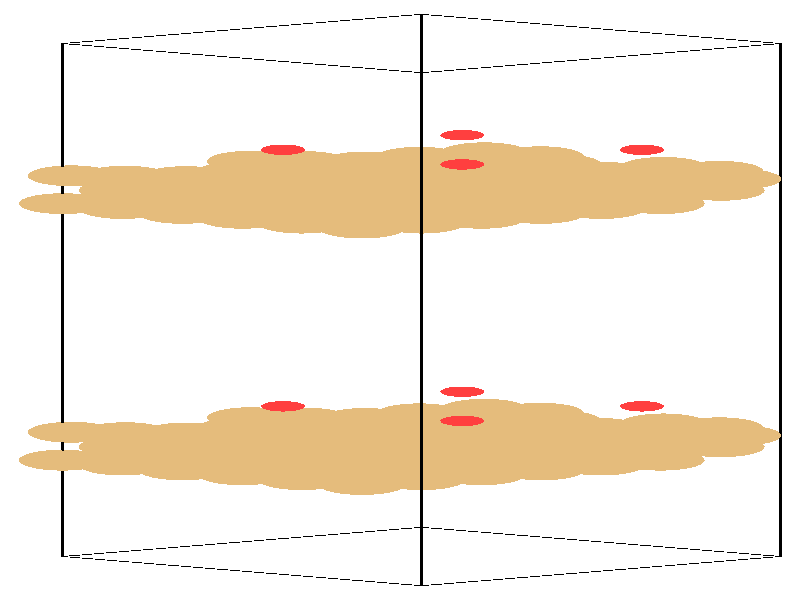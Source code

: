 #include "colors.inc"
#include "finish.inc"

global_settings {assumed_gamma 1 max_trace_level 6}
background {color White}
camera {orthographic
  right -24.14*x up 76.08*y
  direction 1.00*z
  location <0,0,50.00> look_at <0,0,0>}
light_source {<  2.00,   3.00,  40.00> color White
  area_light <0.70, 0, 0>, <0, 0.70, 0>, 3, 3
  adaptive 1 jitter}

#declare simple = finish {phong 0.7}
#declare pale = finish {ambient .5 diffuse .85 roughness .001 specular 0.200 }
#declare intermediate = finish {ambient 0.3 diffuse 0.6 specular 0.10 roughness 0.04 }
#declare vmd = finish {ambient .0 diffuse .65 phong 0.1 phong_size 40. specular 0.500 }
#declare jmol = finish {ambient .2 diffuse .6 specular 1 roughness .001 metallic}
#declare ase2 = finish {ambient 0.05 brilliance 3 diffuse 0.6 metallic specular 0.70 roughness 0.04 reflection 0.15}
#declare ase3 = finish {ambient .15 brilliance 2 diffuse .6 metallic specular 1. roughness .001 reflection .0}
#declare glass = finish {ambient .05 diffuse .3 specular 1. roughness .001}
#declare glass2 = finish {ambient .0 diffuse .3 specular 1. reflection .25 roughness .001}
#declare Rcell = 0.050;
#declare Rbond = 0.100;

#macro atom(LOC, R, COL, TRANS, FIN)
  sphere{LOC, R texture{pigment{color COL transmit TRANS} finish{FIN}}}
#end
#macro constrain(LOC, R, COL, TRANS FIN)
union{torus{R, Rcell rotate 45*z texture{pigment{color COL transmit TRANS} finish{FIN}}}
      torus{R, Rcell rotate -45*z texture{pigment{color COL transmit TRANS} finish{FIN}}}
      translate LOC}
#end

cylinder {<-10.18, -32.52, -33.83>, <  0.65, -36.23, -23.65>, Rcell pigment {Black}}
cylinder {<  0.65, -28.82, -44.00>, < 11.48, -32.52, -33.83>, Rcell pigment {Black}}
cylinder {<  0.65,  36.23, -20.33>, < 11.48,  32.52, -10.15>, Rcell pigment {Black}}
cylinder {<-10.18,  32.52, -10.15>, <  0.65,  28.82,   0.03>, Rcell pigment {Black}}
cylinder {<-10.18, -32.52, -33.83>, <  0.65, -28.82, -44.00>, Rcell pigment {Black}}
cylinder {<  0.65, -36.23, -23.65>, < 11.48, -32.52, -33.83>, Rcell pigment {Black}}
cylinder {<  0.65,  28.82,   0.03>, < 11.48,  32.52, -10.15>, Rcell pigment {Black}}
cylinder {<-10.18,  32.52, -10.15>, <  0.65,  36.23, -20.33>, Rcell pigment {Black}}
cylinder {<-10.18, -32.52, -33.83>, <-10.18,  32.52, -10.15>, Rcell pigment {Black}}
cylinder {<  0.65, -36.23, -23.65>, <  0.65,  28.82,   0.03>, Rcell pigment {Black}}
cylinder {< 11.48, -32.52, -33.83>, < 11.48,  32.52, -10.15>, Rcell pigment {Black}}
cylinder {<  0.65, -28.82, -44.00>, <  0.65,  36.23, -20.33>, Rcell pigment {Black}}
atom(<-10.18, -20.31, -29.38>, 1.32, rgb <0.78, 0.50, 0.20>, 0.0, ase3) // #0 
atom(< -8.37, -20.92, -27.68>, 1.32, rgb <0.78, 0.50, 0.20>, 0.0, ase3) // #1 
atom(< -6.57, -21.54, -25.99>, 1.32, rgb <0.78, 0.50, 0.20>, 0.0, ase3) // #2 
atom(< -8.37, -19.69, -31.08>, 1.32, rgb <0.78, 0.50, 0.20>, 0.0, ase3) // #3 
atom(< -6.57, -20.31, -29.38>, 1.32, rgb <0.78, 0.50, 0.20>, 0.0, ase3) // #4 
atom(< -4.76, -20.92, -27.68>, 1.32, rgb <0.78, 0.50, 0.20>, 0.0, ase3) // #5 
atom(< -6.57, -19.07, -32.77>, 1.32, rgb <0.78, 0.50, 0.20>, 0.0, ase3) // #6 
atom(< -4.76, -19.69, -31.08>, 1.32, rgb <0.78, 0.50, 0.20>, 0.0, ase3) // #7 
atom(< -2.96, -20.31, -29.38>, 1.32, rgb <0.78, 0.50, 0.20>, 0.0, ase3) // #8 
atom(< -8.37, -18.61, -28.76>, 1.32, rgb <0.78, 0.50, 0.20>, 0.0, ase3) // #9 
atom(< -6.57, -19.23, -27.07>, 1.32, rgb <0.78, 0.50, 0.20>, 0.0, ase3) // #10 
atom(< -4.76, -19.85, -25.37>, 1.32, rgb <0.78, 0.50, 0.20>, 0.0, ase3) // #11 
atom(< -6.57, -17.99, -30.46>, 1.32, rgb <0.78, 0.50, 0.20>, 0.0, ase3) // #12 
atom(< -4.76, -18.61, -28.76>, 1.32, rgb <0.78, 0.50, 0.20>, 0.0, ase3) // #13 
atom(< -2.96, -19.23, -27.07>, 1.32, rgb <0.78, 0.50, 0.20>, 0.0, ase3) // #14 
atom(< -4.76, -17.38, -32.15>, 1.32, rgb <0.78, 0.50, 0.20>, 0.0, ase3) // #15 
atom(< -2.96, -17.99, -30.46>, 1.32, rgb <0.78, 0.50, 0.20>, 0.0, ase3) // #16 
atom(< -1.15, -18.61, -28.76>, 1.32, rgb <0.78, 0.50, 0.20>, 0.0, ase3) // #17 
atom(< -9.91, -16.77, -28.22>, 1.32, rgb <0.78, 0.50, 0.20>, 0.0, ase3) // #18 
atom(<  2.54, -13.86, -36.35>, 1.32, rgb <0.78, 0.50, 0.20>, 0.0, ase3) // #19 
atom(<  4.23, -14.35, -34.73>, 1.32, rgb <0.78, 0.50, 0.20>, 0.0, ase3) // #20 
atom(< -8.29, -16.82, -29.15>, 1.32, rgb <0.78, 0.50, 0.20>, 0.0, ase3) // #21 
atom(< -6.46, -16.87, -27.84>, 1.32, rgb <0.78, 0.50, 0.20>, 0.0, ase3) // #22 
atom(< -4.59, -17.60, -26.35>, 1.32, rgb <0.78, 0.50, 0.20>, 0.0, ase3) // #23 
atom(<  4.76, -19.04, -22.14>, 1.32, rgb <0.78, 0.50, 0.20>, 0.0, ase3) // #24 
atom(< -4.82, -16.28, -30.01>, 1.32, rgb <0.78, 0.50, 0.20>, 0.0, ase3) // #25 
atom(< -3.04, -16.98, -28.28>, 1.32, rgb <0.78, 0.50, 0.20>, 0.0, ase3) // #26 
atom(<  1.88, -11.63, -36.30>, 0.66, rgb <1.00, 0.05, 0.05>, 0.0, ase3) // #27 
atom(< -1.27, -19.03, -25.92>, 0.76, rgb <0.56, 0.56, 0.56>, 0.0, ase3) // #28 
atom(<-10.18,  12.22, -17.54>, 1.32, rgb <0.78, 0.50, 0.20>, 0.0, ase3) // #29 
atom(< -8.37,  11.60, -15.85>, 1.32, rgb <0.78, 0.50, 0.20>, 0.0, ase3) // #30 
atom(< -6.57,  10.98, -14.15>, 1.32, rgb <0.78, 0.50, 0.20>, 0.0, ase3) // #31 
atom(< -8.37,  12.83, -19.24>, 1.32, rgb <0.78, 0.50, 0.20>, 0.0, ase3) // #32 
atom(< -6.57,  12.22, -17.54>, 1.32, rgb <0.78, 0.50, 0.20>, 0.0, ase3) // #33 
atom(< -4.76,  11.60, -15.85>, 1.32, rgb <0.78, 0.50, 0.20>, 0.0, ase3) // #34 
atom(< -6.57,  13.45, -20.93>, 1.32, rgb <0.78, 0.50, 0.20>, 0.0, ase3) // #35 
atom(< -4.76,  12.83, -19.24>, 1.32, rgb <0.78, 0.50, 0.20>, 0.0, ase3) // #36 
atom(< -2.96,  12.22, -17.54>, 1.32, rgb <0.78, 0.50, 0.20>, 0.0, ase3) // #37 
atom(< -8.37,  13.91, -16.92>, 1.32, rgb <0.78, 0.50, 0.20>, 0.0, ase3) // #38 
atom(< -6.57,  13.29, -15.23>, 1.32, rgb <0.78, 0.50, 0.20>, 0.0, ase3) // #39 
atom(< -4.76,  12.68, -13.53>, 1.32, rgb <0.78, 0.50, 0.20>, 0.0, ase3) // #40 
atom(< -6.57,  14.53, -18.62>, 1.32, rgb <0.78, 0.50, 0.20>, 0.0, ase3) // #41 
atom(< -4.76,  13.91, -16.92>, 1.32, rgb <0.78, 0.50, 0.20>, 0.0, ase3) // #42 
atom(< -2.96,  13.29, -15.23>, 1.32, rgb <0.78, 0.50, 0.20>, 0.0, ase3) // #43 
atom(< -4.76,  15.15, -20.32>, 1.32, rgb <0.78, 0.50, 0.20>, 0.0, ase3) // #44 
atom(< -2.96,  14.53, -18.62>, 1.32, rgb <0.78, 0.50, 0.20>, 0.0, ase3) // #45 
atom(< -1.15,  13.91, -16.92>, 1.32, rgb <0.78, 0.50, 0.20>, 0.0, ase3) // #46 
atom(< -9.91,  15.75, -16.38>, 1.32, rgb <0.78, 0.50, 0.20>, 0.0, ase3) // #47 
atom(<  2.54,  18.67, -24.51>, 1.32, rgb <0.78, 0.50, 0.20>, 0.0, ase3) // #48 
atom(<  4.23,  18.17, -22.89>, 1.32, rgb <0.78, 0.50, 0.20>, 0.0, ase3) // #49 
atom(< -8.29,  15.70, -17.32>, 1.32, rgb <0.78, 0.50, 0.20>, 0.0, ase3) // #50 
atom(< -6.46,  15.65, -16.01>, 1.32, rgb <0.78, 0.50, 0.20>, 0.0, ase3) // #51 
atom(< -4.59,  14.93, -14.51>, 1.32, rgb <0.78, 0.50, 0.20>, 0.0, ase3) // #52 
atom(<  4.76,  13.49, -10.30>, 1.32, rgb <0.78, 0.50, 0.20>, 0.0, ase3) // #53 
atom(< -4.82,  16.24, -18.17>, 1.32, rgb <0.78, 0.50, 0.20>, 0.0, ase3) // #54 
atom(< -3.04,  15.55, -16.44>, 1.32, rgb <0.78, 0.50, 0.20>, 0.0, ase3) // #55 
atom(<  1.88,  20.90, -24.47>, 0.66, rgb <1.00, 0.05, 0.05>, 0.0, ase3) // #56 
atom(< -1.27,  13.49, -14.08>, 0.76, rgb <0.56, 0.56, 0.56>, 0.0, ase3) // #57 
atom(< -4.76, -18.45, -34.47>, 1.32, rgb <0.78, 0.50, 0.20>, 0.0, ase3) // #58 
atom(< -2.96, -19.07, -32.77>, 1.32, rgb <0.78, 0.50, 0.20>, 0.0, ase3) // #59 
atom(< -1.15, -19.69, -31.08>, 1.32, rgb <0.78, 0.50, 0.20>, 0.0, ase3) // #60 
atom(< -2.96, -17.84, -36.16>, 1.32, rgb <0.78, 0.50, 0.20>, 0.0, ase3) // #61 
atom(< -1.15, -18.45, -34.47>, 1.32, rgb <0.78, 0.50, 0.20>, 0.0, ase3) // #62 
atom(<  0.65, -19.07, -32.77>, 1.32, rgb <0.78, 0.50, 0.20>, 0.0, ase3) // #63 
atom(< -1.15, -17.22, -37.86>, 1.32, rgb <0.78, 0.50, 0.20>, 0.0, ase3) // #64 
atom(<  0.65, -17.84, -36.16>, 1.32, rgb <0.78, 0.50, 0.20>, 0.0, ase3) // #65 
atom(<  2.46, -18.45, -34.47>, 1.32, rgb <0.78, 0.50, 0.20>, 0.0, ase3) // #66 
atom(< -2.96, -16.76, -33.85>, 1.32, rgb <0.78, 0.50, 0.20>, 0.0, ase3) // #67 
atom(< -1.15, -17.38, -32.15>, 1.32, rgb <0.78, 0.50, 0.20>, 0.0, ase3) // #68 
atom(<  0.65, -17.99, -30.46>, 1.32, rgb <0.78, 0.50, 0.20>, 0.0, ase3) // #69 
atom(< -1.15, -16.14, -35.55>, 1.32, rgb <0.78, 0.50, 0.20>, 0.0, ase3) // #70 
atom(<  0.65, -16.76, -33.85>, 1.32, rgb <0.78, 0.50, 0.20>, 0.0, ase3) // #71 
atom(<  2.46, -17.38, -32.15>, 1.32, rgb <0.78, 0.50, 0.20>, 0.0, ase3) // #72 
atom(<  0.65, -15.52, -37.24>, 1.32, rgb <0.78, 0.50, 0.20>, 0.0, ase3) // #73 
atom(<  2.46, -16.14, -35.55>, 1.32, rgb <0.78, 0.50, 0.20>, 0.0, ase3) // #74 
atom(<  4.26, -16.76, -33.85>, 1.32, rgb <0.78, 0.50, 0.20>, 0.0, ase3) // #75 
atom(< -4.50, -14.92, -33.31>, 1.32, rgb <0.78, 0.50, 0.20>, 0.0, ase3) // #76 
atom(< -2.88, -15.71, -31.26>, 1.32, rgb <0.78, 0.50, 0.20>, 0.0, ase3) // #77 
atom(< -1.19, -16.20, -29.64>, 1.32, rgb <0.78, 0.50, 0.20>, 0.0, ase3) // #78 
atom(< -2.87, -14.97, -34.24>, 1.32, rgb <0.78, 0.50, 0.20>, 0.0, ase3) // #79 
atom(< -1.05, -15.02, -32.93>, 1.32, rgb <0.78, 0.50, 0.20>, 0.0, ase3) // #80 
atom(<  0.83, -15.74, -31.44>, 1.32, rgb <0.78, 0.50, 0.20>, 0.0, ase3) // #81 
atom(< 10.18, -17.18, -27.22>, 1.32, rgb <0.78, 0.50, 0.20>, 0.0, ase3) // #82 
atom(<  0.59, -14.43, -35.10>, 1.32, rgb <0.78, 0.50, 0.20>, 0.0, ase3) // #83 
atom(<  2.37, -15.12, -33.37>, 1.32, rgb <0.78, 0.50, 0.20>, 0.0, ase3) // #84 
atom(< -3.53, -13.48, -31.22>, 0.66, rgb <1.00, 0.05, 0.05>, 0.0, ase3) // #85 
atom(<  4.15, -17.18, -31.01>, 0.76, rgb <0.56, 0.56, 0.56>, 0.0, ase3) // #86 
atom(< -4.76,  14.07, -22.63>, 1.32, rgb <0.78, 0.50, 0.20>, 0.0, ase3) // #87 
atom(< -2.96,  13.45, -20.93>, 1.32, rgb <0.78, 0.50, 0.20>, 0.0, ase3) // #88 
atom(< -1.15,  12.83, -19.24>, 1.32, rgb <0.78, 0.50, 0.20>, 0.0, ase3) // #89 
atom(< -2.96,  14.69, -24.33>, 1.32, rgb <0.78, 0.50, 0.20>, 0.0, ase3) // #90 
atom(< -1.15,  14.07, -22.63>, 1.32, rgb <0.78, 0.50, 0.20>, 0.0, ase3) // #91 
atom(<  0.65,  13.45, -20.93>, 1.32, rgb <0.78, 0.50, 0.20>, 0.0, ase3) // #92 
atom(< -1.15,  15.30, -26.02>, 1.32, rgb <0.78, 0.50, 0.20>, 0.0, ase3) // #93 
atom(<  0.65,  14.69, -24.33>, 1.32, rgb <0.78, 0.50, 0.20>, 0.0, ase3) // #94 
atom(<  2.46,  14.07, -22.63>, 1.32, rgb <0.78, 0.50, 0.20>, 0.0, ase3) // #95 
atom(< -2.96,  15.76, -22.01>, 1.32, rgb <0.78, 0.50, 0.20>, 0.0, ase3) // #96 
atom(< -1.15,  15.15, -20.32>, 1.32, rgb <0.78, 0.50, 0.20>, 0.0, ase3) // #97 
atom(<  0.65,  14.53, -18.62>, 1.32, rgb <0.78, 0.50, 0.20>, 0.0, ase3) // #98 
atom(< -1.15,  16.38, -23.71>, 1.32, rgb <0.78, 0.50, 0.20>, 0.0, ase3) // #99 
atom(<  0.65,  15.76, -22.01>, 1.32, rgb <0.78, 0.50, 0.20>, 0.0, ase3) // #100 
atom(<  2.46,  15.15, -20.32>, 1.32, rgb <0.78, 0.50, 0.20>, 0.0, ase3) // #101 
atom(<  0.65,  17.00, -25.41>, 1.32, rgb <0.78, 0.50, 0.20>, 0.0, ase3) // #102 
atom(<  2.46,  16.38, -23.71>, 1.32, rgb <0.78, 0.50, 0.20>, 0.0, ase3) // #103 
atom(<  4.26,  15.76, -22.01>, 1.32, rgb <0.78, 0.50, 0.20>, 0.0, ase3) // #104 
atom(< -4.50,  17.60, -21.47>, 1.32, rgb <0.78, 0.50, 0.20>, 0.0, ase3) // #105 
atom(< -2.88,  16.81, -19.42>, 1.32, rgb <0.78, 0.50, 0.20>, 0.0, ase3) // #106 
atom(< -1.19,  16.32, -17.80>, 1.32, rgb <0.78, 0.50, 0.20>, 0.0, ase3) // #107 
atom(< -2.87,  17.55, -22.41>, 1.32, rgb <0.78, 0.50, 0.20>, 0.0, ase3) // #108 
atom(< -1.05,  17.50, -21.09>, 1.32, rgb <0.78, 0.50, 0.20>, 0.0, ase3) // #109 
atom(<  0.83,  16.78, -19.60>, 1.32, rgb <0.78, 0.50, 0.20>, 0.0, ase3) // #110 
atom(< 10.18,  15.34, -15.39>, 1.32, rgb <0.78, 0.50, 0.20>, 0.0, ase3) // #111 
atom(<  0.59,  18.10, -23.26>, 1.32, rgb <0.78, 0.50, 0.20>, 0.0, ase3) // #112 
atom(<  2.37,  17.40, -21.53>, 1.32, rgb <0.78, 0.50, 0.20>, 0.0, ase3) // #113 
atom(< -3.53,  19.05, -19.38>, 0.66, rgb <1.00, 0.05, 0.05>, 0.0, ase3) // #114 
atom(<  4.15,  15.35, -19.17>, 0.76, rgb <0.56, 0.56, 0.56>, 0.0, ase3) // #115 
atom(< -4.76, -22.16, -24.29>, 1.32, rgb <0.78, 0.50, 0.20>, 0.0, ase3) // #116 
atom(< -2.96, -22.78, -22.59>, 1.32, rgb <0.78, 0.50, 0.20>, 0.0, ase3) // #117 
atom(< -1.15, -23.39, -20.90>, 1.32, rgb <0.78, 0.50, 0.20>, 0.0, ase3) // #118 
atom(< -2.96, -21.54, -25.99>, 1.32, rgb <0.78, 0.50, 0.20>, 0.0, ase3) // #119 
atom(< -1.15, -22.16, -24.29>, 1.32, rgb <0.78, 0.50, 0.20>, 0.0, ase3) // #120 
atom(<  0.65, -22.78, -22.59>, 1.32, rgb <0.78, 0.50, 0.20>, 0.0, ase3) // #121 
atom(< -1.15, -20.92, -27.68>, 1.32, rgb <0.78, 0.50, 0.20>, 0.0, ase3) // #122 
atom(<  0.65, -21.54, -25.99>, 1.32, rgb <0.78, 0.50, 0.20>, 0.0, ase3) // #123 
atom(<  2.46, -22.16, -24.29>, 1.32, rgb <0.78, 0.50, 0.20>, 0.0, ase3) // #124 
atom(< -2.96, -20.46, -23.67>, 1.32, rgb <0.78, 0.50, 0.20>, 0.0, ase3) // #125 
atom(< -1.15, -21.08, -21.98>, 1.32, rgb <0.78, 0.50, 0.20>, 0.0, ase3) // #126 
atom(<  0.65, -21.70, -20.28>, 1.32, rgb <0.78, 0.50, 0.20>, 0.0, ase3) // #127 
atom(< -1.15, -19.85, -25.37>, 1.32, rgb <0.78, 0.50, 0.20>, 0.0, ase3) // #128 
atom(<  0.65, -20.46, -23.67>, 1.32, rgb <0.78, 0.50, 0.20>, 0.0, ase3) // #129 
atom(<  2.46, -21.08, -21.98>, 1.32, rgb <0.78, 0.50, 0.20>, 0.0, ase3) // #130 
atom(<  0.65, -19.23, -27.07>, 1.32, rgb <0.78, 0.50, 0.20>, 0.0, ase3) // #131 
atom(<  2.46, -19.85, -25.37>, 1.32, rgb <0.78, 0.50, 0.20>, 0.0, ase3) // #132 
atom(<  4.26, -20.46, -23.67>, 1.32, rgb <0.78, 0.50, 0.20>, 0.0, ase3) // #133 
atom(< -4.50, -18.62, -23.13>, 1.32, rgb <0.78, 0.50, 0.20>, 0.0, ase3) // #134 
atom(<  7.95, -15.71, -31.26>, 1.32, rgb <0.78, 0.50, 0.20>, 0.0, ase3) // #135 
atom(<  9.64, -16.20, -29.64>, 1.32, rgb <0.78, 0.50, 0.20>, 0.0, ase3) // #136 
atom(< -2.87, -18.67, -24.07>, 1.32, rgb <0.78, 0.50, 0.20>, 0.0, ase3) // #137 
atom(< -1.05, -18.72, -22.75>, 1.32, rgb <0.78, 0.50, 0.20>, 0.0, ase3) // #138 
atom(<  0.83, -19.45, -21.26>, 1.32, rgb <0.78, 0.50, 0.20>, 0.0, ase3) // #139 
atom(< -0.65, -17.18, -27.22>, 1.32, rgb <0.78, 0.50, 0.20>, 0.0, ase3) // #140 
atom(<  0.59, -18.13, -24.92>, 1.32, rgb <0.78, 0.50, 0.20>, 0.0, ase3) // #141 
atom(<  2.37, -18.83, -23.19>, 1.32, rgb <0.78, 0.50, 0.20>, 0.0, ase3) // #142 
atom(<  7.30, -13.48, -31.22>, 0.66, rgb <1.00, 0.05, 0.05>, 0.0, ase3) // #143 
atom(< -6.68, -17.18, -31.01>, 0.76, rgb <0.56, 0.56, 0.56>, 0.0, ase3) // #144 
atom(< -4.76,  10.36, -12.45>, 1.32, rgb <0.78, 0.50, 0.20>, 0.0, ase3) // #145 
atom(< -2.96,   9.75, -10.76>, 1.32, rgb <0.78, 0.50, 0.20>, 0.0, ase3) // #146 
atom(< -1.15,   9.13,  -9.06>, 1.32, rgb <0.78, 0.50, 0.20>, 0.0, ase3) // #147 
atom(< -2.96,  10.98, -14.15>, 1.32, rgb <0.78, 0.50, 0.20>, 0.0, ase3) // #148 
atom(< -1.15,  10.36, -12.45>, 1.32, rgb <0.78, 0.50, 0.20>, 0.0, ase3) // #149 
atom(<  0.65,   9.75, -10.76>, 1.32, rgb <0.78, 0.50, 0.20>, 0.0, ase3) // #150 
atom(< -1.15,  11.60, -15.85>, 1.32, rgb <0.78, 0.50, 0.20>, 0.0, ase3) // #151 
atom(<  0.65,  10.98, -14.15>, 1.32, rgb <0.78, 0.50, 0.20>, 0.0, ase3) // #152 
atom(<  2.46,  10.36, -12.45>, 1.32, rgb <0.78, 0.50, 0.20>, 0.0, ase3) // #153 
atom(< -2.96,  12.06, -11.84>, 1.32, rgb <0.78, 0.50, 0.20>, 0.0, ase3) // #154 
atom(< -1.15,  11.44, -10.14>, 1.32, rgb <0.78, 0.50, 0.20>, 0.0, ase3) // #155 
atom(<  0.65,  10.83,  -8.44>, 1.32, rgb <0.78, 0.50, 0.20>, 0.0, ase3) // #156 
atom(< -1.15,  12.68, -13.53>, 1.32, rgb <0.78, 0.50, 0.20>, 0.0, ase3) // #157 
atom(<  0.65,  12.06, -11.84>, 1.32, rgb <0.78, 0.50, 0.20>, 0.0, ase3) // #158 
atom(<  2.46,  11.44, -10.14>, 1.32, rgb <0.78, 0.50, 0.20>, 0.0, ase3) // #159 
atom(<  0.65,  13.29, -15.23>, 1.32, rgb <0.78, 0.50, 0.20>, 0.0, ase3) // #160 
atom(<  2.46,  12.68, -13.53>, 1.32, rgb <0.78, 0.50, 0.20>, 0.0, ase3) // #161 
atom(<  4.26,  12.06, -11.84>, 1.32, rgb <0.78, 0.50, 0.20>, 0.0, ase3) // #162 
atom(< -4.50,  13.90, -11.30>, 1.32, rgb <0.78, 0.50, 0.20>, 0.0, ase3) // #163 
atom(<  7.95,  16.81, -19.42>, 1.32, rgb <0.78, 0.50, 0.20>, 0.0, ase3) // #164 
atom(<  9.64,  16.32, -17.80>, 1.32, rgb <0.78, 0.50, 0.20>, 0.0, ase3) // #165 
atom(< -2.87,  13.85, -12.23>, 1.32, rgb <0.78, 0.50, 0.20>, 0.0, ase3) // #166 
atom(< -1.05,  13.80, -10.92>, 1.32, rgb <0.78, 0.50, 0.20>, 0.0, ase3) // #167 
atom(<  0.83,  13.08,  -9.42>, 1.32, rgb <0.78, 0.50, 0.20>, 0.0, ase3) // #168 
atom(< -0.65,  15.34, -15.39>, 1.32, rgb <0.78, 0.50, 0.20>, 0.0, ase3) // #169 
atom(<  0.59,  14.39, -13.08>, 1.32, rgb <0.78, 0.50, 0.20>, 0.0, ase3) // #170 
atom(<  2.37,  13.69, -11.35>, 1.32, rgb <0.78, 0.50, 0.20>, 0.0, ase3) // #171 
atom(<  7.30,  19.05, -19.38>, 0.66, rgb <1.00, 0.05, 0.05>, 0.0, ase3) // #172 
atom(< -6.68,  15.35, -19.17>, 0.76, rgb <0.56, 0.56, 0.56>, 0.0, ase3) // #173 
atom(<  0.65, -20.31, -29.38>, 1.32, rgb <0.78, 0.50, 0.20>, 0.0, ase3) // #174 
atom(<  2.46, -20.92, -27.68>, 1.32, rgb <0.78, 0.50, 0.20>, 0.0, ase3) // #175 
atom(<  4.26, -21.54, -25.99>, 1.32, rgb <0.78, 0.50, 0.20>, 0.0, ase3) // #176 
atom(<  2.46, -19.69, -31.08>, 1.32, rgb <0.78, 0.50, 0.20>, 0.0, ase3) // #177 
atom(<  4.26, -20.31, -29.38>, 1.32, rgb <0.78, 0.50, 0.20>, 0.0, ase3) // #178 
atom(<  6.07, -20.92, -27.68>, 1.32, rgb <0.78, 0.50, 0.20>, 0.0, ase3) // #179 
atom(<  4.26, -19.07, -32.77>, 1.32, rgb <0.78, 0.50, 0.20>, 0.0, ase3) // #180 
atom(<  6.07, -19.69, -31.08>, 1.32, rgb <0.78, 0.50, 0.20>, 0.0, ase3) // #181 
atom(<  7.87, -20.31, -29.38>, 1.32, rgb <0.78, 0.50, 0.20>, 0.0, ase3) // #182 
atom(<  2.46, -18.61, -28.76>, 1.32, rgb <0.78, 0.50, 0.20>, 0.0, ase3) // #183 
atom(<  4.26, -19.23, -27.07>, 1.32, rgb <0.78, 0.50, 0.20>, 0.0, ase3) // #184 
atom(<  6.07, -19.85, -25.37>, 1.32, rgb <0.78, 0.50, 0.20>, 0.0, ase3) // #185 
atom(<  4.26, -17.99, -30.46>, 1.32, rgb <0.78, 0.50, 0.20>, 0.0, ase3) // #186 
atom(<  6.07, -18.61, -28.76>, 1.32, rgb <0.78, 0.50, 0.20>, 0.0, ase3) // #187 
atom(<  7.87, -19.23, -27.07>, 1.32, rgb <0.78, 0.50, 0.20>, 0.0, ase3) // #188 
atom(<  6.07, -17.38, -32.15>, 1.32, rgb <0.78, 0.50, 0.20>, 0.0, ase3) // #189 
atom(<  7.87, -17.99, -30.46>, 1.32, rgb <0.78, 0.50, 0.20>, 0.0, ase3) // #190 
atom(<  9.68, -18.61, -28.76>, 1.32, rgb <0.78, 0.50, 0.20>, 0.0, ase3) // #191 
atom(<  0.92, -16.77, -28.22>, 1.32, rgb <0.78, 0.50, 0.20>, 0.0, ase3) // #192 
atom(<  2.54, -17.56, -26.17>, 1.32, rgb <0.78, 0.50, 0.20>, 0.0, ase3) // #193 
atom(<  4.23, -18.05, -24.55>, 1.32, rgb <0.78, 0.50, 0.20>, 0.0, ase3) // #194 
atom(<  2.54, -16.82, -29.15>, 1.32, rgb <0.78, 0.50, 0.20>, 0.0, ase3) // #195 
atom(<  4.37, -16.87, -27.84>, 1.32, rgb <0.78, 0.50, 0.20>, 0.0, ase3) // #196 
atom(<  6.24, -17.60, -26.35>, 1.32, rgb <0.78, 0.50, 0.20>, 0.0, ase3) // #197 
atom(<  4.76, -15.33, -32.31>, 1.32, rgb <0.78, 0.50, 0.20>, 0.0, ase3) // #198 
atom(<  6.01, -16.28, -30.01>, 1.32, rgb <0.78, 0.50, 0.20>, 0.0, ase3) // #199 
atom(<  7.79, -16.98, -28.28>, 1.32, rgb <0.78, 0.50, 0.20>, 0.0, ase3) // #200 
atom(<  1.88, -15.33, -26.13>, 0.66, rgb <1.00, 0.05, 0.05>, 0.0, ase3) // #201 
atom(< -1.27, -15.32, -36.10>, 0.76, rgb <0.56, 0.56, 0.56>, 0.0, ase3) // #202 
atom(<  0.65,  12.22, -17.54>, 1.32, rgb <0.78, 0.50, 0.20>, 0.0, ase3) // #203 
atom(<  2.46,  11.60, -15.85>, 1.32, rgb <0.78, 0.50, 0.20>, 0.0, ase3) // #204 
atom(<  4.26,  10.98, -14.15>, 1.32, rgb <0.78, 0.50, 0.20>, 0.0, ase3) // #205 
atom(<  2.46,  12.83, -19.24>, 1.32, rgb <0.78, 0.50, 0.20>, 0.0, ase3) // #206 
atom(<  4.26,  12.22, -17.54>, 1.32, rgb <0.78, 0.50, 0.20>, 0.0, ase3) // #207 
atom(<  6.07,  11.60, -15.85>, 1.32, rgb <0.78, 0.50, 0.20>, 0.0, ase3) // #208 
atom(<  4.26,  13.45, -20.93>, 1.32, rgb <0.78, 0.50, 0.20>, 0.0, ase3) // #209 
atom(<  6.07,  12.83, -19.24>, 1.32, rgb <0.78, 0.50, 0.20>, 0.0, ase3) // #210 
atom(<  7.87,  12.22, -17.54>, 1.32, rgb <0.78, 0.50, 0.20>, 0.0, ase3) // #211 
atom(<  2.46,  13.91, -16.92>, 1.32, rgb <0.78, 0.50, 0.20>, 0.0, ase3) // #212 
atom(<  4.26,  13.29, -15.23>, 1.32, rgb <0.78, 0.50, 0.20>, 0.0, ase3) // #213 
atom(<  6.07,  12.68, -13.53>, 1.32, rgb <0.78, 0.50, 0.20>, 0.0, ase3) // #214 
atom(<  4.26,  14.53, -18.62>, 1.32, rgb <0.78, 0.50, 0.20>, 0.0, ase3) // #215 
atom(<  6.07,  13.91, -16.92>, 1.32, rgb <0.78, 0.50, 0.20>, 0.0, ase3) // #216 
atom(<  7.87,  13.29, -15.23>, 1.32, rgb <0.78, 0.50, 0.20>, 0.0, ase3) // #217 
atom(<  6.07,  15.15, -20.32>, 1.32, rgb <0.78, 0.50, 0.20>, 0.0, ase3) // #218 
atom(<  7.87,  14.53, -18.62>, 1.32, rgb <0.78, 0.50, 0.20>, 0.0, ase3) // #219 
atom(<  9.68,  13.91, -16.92>, 1.32, rgb <0.78, 0.50, 0.20>, 0.0, ase3) // #220 
atom(<  0.92,  15.75, -16.38>, 1.32, rgb <0.78, 0.50, 0.20>, 0.0, ase3) // #221 
atom(<  2.54,  14.96, -14.33>, 1.32, rgb <0.78, 0.50, 0.20>, 0.0, ase3) // #222 
atom(<  4.23,  14.47, -12.72>, 1.32, rgb <0.78, 0.50, 0.20>, 0.0, ase3) // #223 
atom(<  2.54,  15.70, -17.32>, 1.32, rgb <0.78, 0.50, 0.20>, 0.0, ase3) // #224 
atom(<  4.37,  15.65, -16.01>, 1.32, rgb <0.78, 0.50, 0.20>, 0.0, ase3) // #225 
atom(<  6.24,  14.93, -14.51>, 1.32, rgb <0.78, 0.50, 0.20>, 0.0, ase3) // #226 
atom(<  4.76,  17.19, -20.48>, 1.32, rgb <0.78, 0.50, 0.20>, 0.0, ase3) // #227 
atom(<  6.01,  16.24, -18.17>, 1.32, rgb <0.78, 0.50, 0.20>, 0.0, ase3) // #228 
atom(<  7.79,  15.55, -16.44>, 1.32, rgb <0.78, 0.50, 0.20>, 0.0, ase3) // #229 
atom(<  1.88,  17.19, -14.29>, 0.66, rgb <1.00, 0.05, 0.05>, 0.0, ase3) // #230 
atom(< -1.27,  17.20, -24.26>, 0.76, rgb <0.56, 0.56, 0.56>, 0.0, ase3) // #231 
